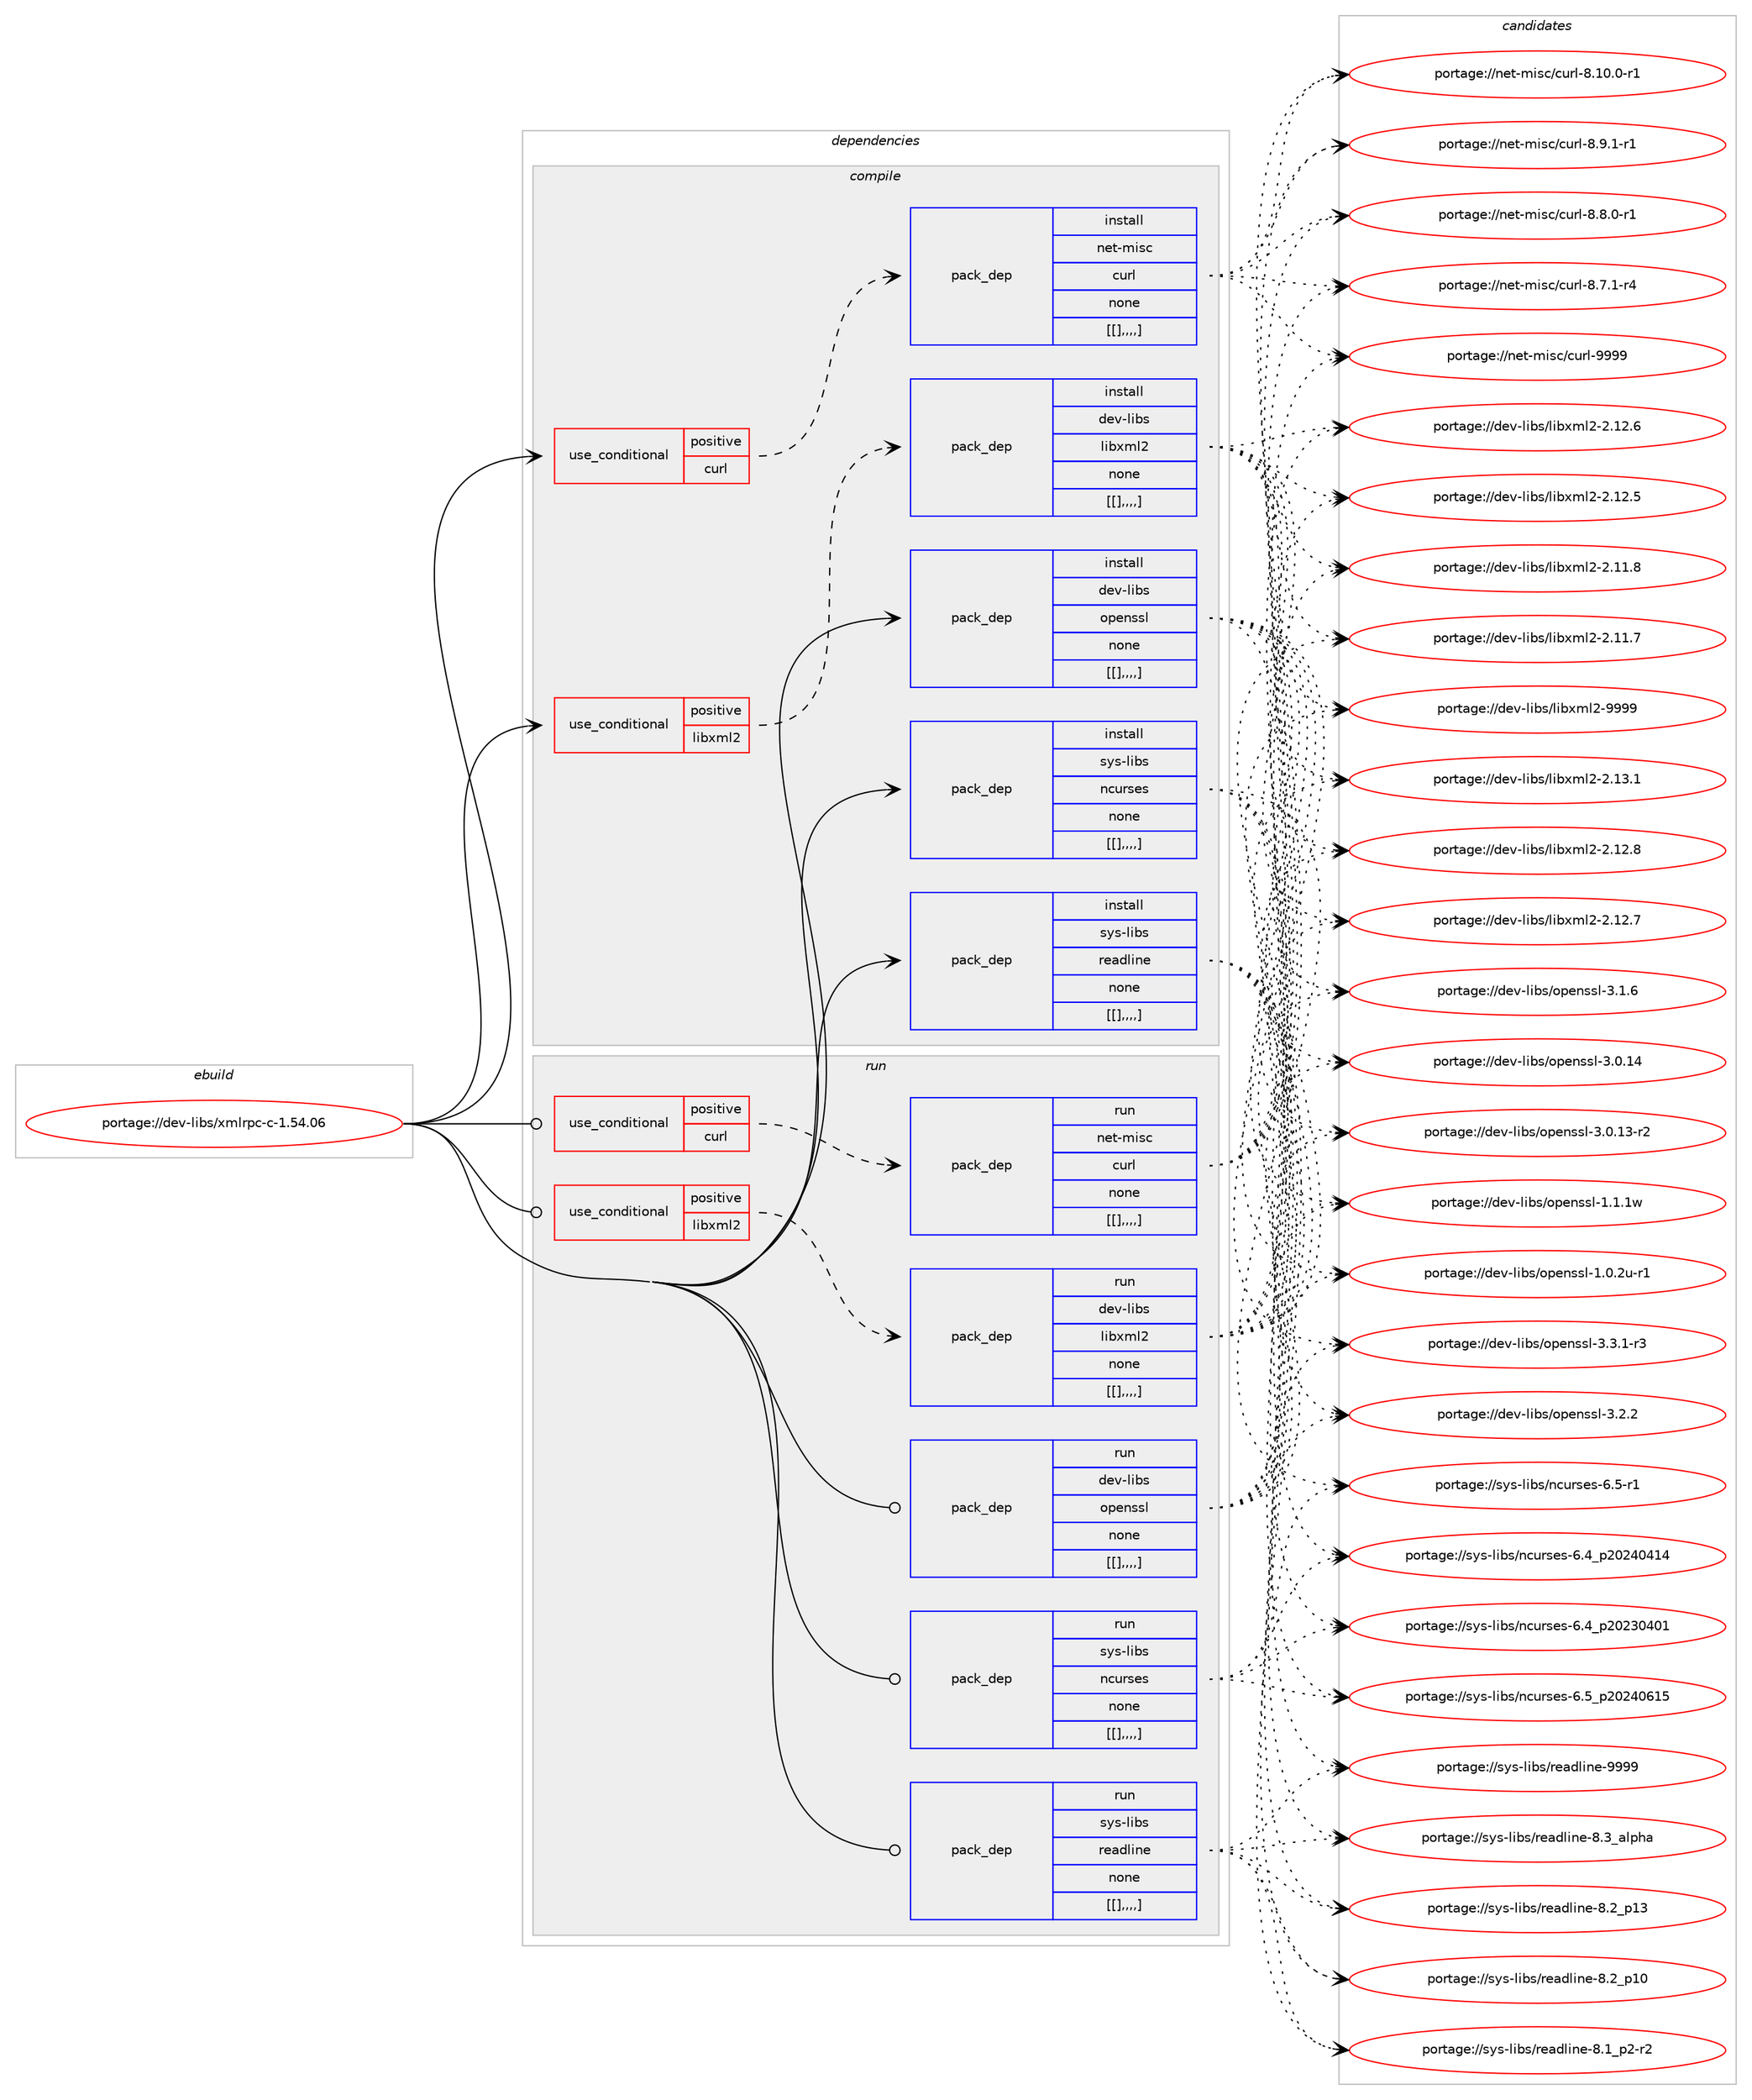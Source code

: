 digraph prolog {

# *************
# Graph options
# *************

newrank=true;
concentrate=true;
compound=true;
graph [rankdir=LR,fontname=Helvetica,fontsize=10,ranksep=1.5];#, ranksep=2.5, nodesep=0.2];
edge  [arrowhead=vee];
node  [fontname=Helvetica,fontsize=10];

# **********
# The ebuild
# **********

subgraph cluster_leftcol {
color=gray;
label=<<i>ebuild</i>>;
id [label="portage://dev-libs/xmlrpc-c-1.54.06", color=red, width=4, href="../dev-libs/xmlrpc-c-1.54.06.svg"];
}

# ****************
# The dependencies
# ****************

subgraph cluster_midcol {
color=gray;
label=<<i>dependencies</i>>;
subgraph cluster_compile {
fillcolor="#eeeeee";
style=filled;
label=<<i>compile</i>>;
subgraph cond29277 {
dependency116608 [label=<<TABLE BORDER="0" CELLBORDER="1" CELLSPACING="0" CELLPADDING="4"><TR><TD ROWSPAN="3" CELLPADDING="10">use_conditional</TD></TR><TR><TD>positive</TD></TR><TR><TD>curl</TD></TR></TABLE>>, shape=none, color=red];
subgraph pack86163 {
dependency116609 [label=<<TABLE BORDER="0" CELLBORDER="1" CELLSPACING="0" CELLPADDING="4" WIDTH="220"><TR><TD ROWSPAN="6" CELLPADDING="30">pack_dep</TD></TR><TR><TD WIDTH="110">install</TD></TR><TR><TD>net-misc</TD></TR><TR><TD>curl</TD></TR><TR><TD>none</TD></TR><TR><TD>[[],,,,]</TD></TR></TABLE>>, shape=none, color=blue];
}
dependency116608:e -> dependency116609:w [weight=20,style="dashed",arrowhead="vee"];
}
id:e -> dependency116608:w [weight=20,style="solid",arrowhead="vee"];
subgraph cond29278 {
dependency116610 [label=<<TABLE BORDER="0" CELLBORDER="1" CELLSPACING="0" CELLPADDING="4"><TR><TD ROWSPAN="3" CELLPADDING="10">use_conditional</TD></TR><TR><TD>positive</TD></TR><TR><TD>libxml2</TD></TR></TABLE>>, shape=none, color=red];
subgraph pack86164 {
dependency116611 [label=<<TABLE BORDER="0" CELLBORDER="1" CELLSPACING="0" CELLPADDING="4" WIDTH="220"><TR><TD ROWSPAN="6" CELLPADDING="30">pack_dep</TD></TR><TR><TD WIDTH="110">install</TD></TR><TR><TD>dev-libs</TD></TR><TR><TD>libxml2</TD></TR><TR><TD>none</TD></TR><TR><TD>[[],,,,]</TD></TR></TABLE>>, shape=none, color=blue];
}
dependency116610:e -> dependency116611:w [weight=20,style="dashed",arrowhead="vee"];
}
id:e -> dependency116610:w [weight=20,style="solid",arrowhead="vee"];
subgraph pack86165 {
dependency116612 [label=<<TABLE BORDER="0" CELLBORDER="1" CELLSPACING="0" CELLPADDING="4" WIDTH="220"><TR><TD ROWSPAN="6" CELLPADDING="30">pack_dep</TD></TR><TR><TD WIDTH="110">install</TD></TR><TR><TD>dev-libs</TD></TR><TR><TD>openssl</TD></TR><TR><TD>none</TD></TR><TR><TD>[[],,,,]</TD></TR></TABLE>>, shape=none, color=blue];
}
id:e -> dependency116612:w [weight=20,style="solid",arrowhead="vee"];
subgraph pack86166 {
dependency116613 [label=<<TABLE BORDER="0" CELLBORDER="1" CELLSPACING="0" CELLPADDING="4" WIDTH="220"><TR><TD ROWSPAN="6" CELLPADDING="30">pack_dep</TD></TR><TR><TD WIDTH="110">install</TD></TR><TR><TD>sys-libs</TD></TR><TR><TD>ncurses</TD></TR><TR><TD>none</TD></TR><TR><TD>[[],,,,]</TD></TR></TABLE>>, shape=none, color=blue];
}
id:e -> dependency116613:w [weight=20,style="solid",arrowhead="vee"];
subgraph pack86167 {
dependency116614 [label=<<TABLE BORDER="0" CELLBORDER="1" CELLSPACING="0" CELLPADDING="4" WIDTH="220"><TR><TD ROWSPAN="6" CELLPADDING="30">pack_dep</TD></TR><TR><TD WIDTH="110">install</TD></TR><TR><TD>sys-libs</TD></TR><TR><TD>readline</TD></TR><TR><TD>none</TD></TR><TR><TD>[[],,,,]</TD></TR></TABLE>>, shape=none, color=blue];
}
id:e -> dependency116614:w [weight=20,style="solid",arrowhead="vee"];
}
subgraph cluster_compileandrun {
fillcolor="#eeeeee";
style=filled;
label=<<i>compile and run</i>>;
}
subgraph cluster_run {
fillcolor="#eeeeee";
style=filled;
label=<<i>run</i>>;
subgraph cond29279 {
dependency116615 [label=<<TABLE BORDER="0" CELLBORDER="1" CELLSPACING="0" CELLPADDING="4"><TR><TD ROWSPAN="3" CELLPADDING="10">use_conditional</TD></TR><TR><TD>positive</TD></TR><TR><TD>curl</TD></TR></TABLE>>, shape=none, color=red];
subgraph pack86168 {
dependency116616 [label=<<TABLE BORDER="0" CELLBORDER="1" CELLSPACING="0" CELLPADDING="4" WIDTH="220"><TR><TD ROWSPAN="6" CELLPADDING="30">pack_dep</TD></TR><TR><TD WIDTH="110">run</TD></TR><TR><TD>net-misc</TD></TR><TR><TD>curl</TD></TR><TR><TD>none</TD></TR><TR><TD>[[],,,,]</TD></TR></TABLE>>, shape=none, color=blue];
}
dependency116615:e -> dependency116616:w [weight=20,style="dashed",arrowhead="vee"];
}
id:e -> dependency116615:w [weight=20,style="solid",arrowhead="odot"];
subgraph cond29280 {
dependency116617 [label=<<TABLE BORDER="0" CELLBORDER="1" CELLSPACING="0" CELLPADDING="4"><TR><TD ROWSPAN="3" CELLPADDING="10">use_conditional</TD></TR><TR><TD>positive</TD></TR><TR><TD>libxml2</TD></TR></TABLE>>, shape=none, color=red];
subgraph pack86169 {
dependency116618 [label=<<TABLE BORDER="0" CELLBORDER="1" CELLSPACING="0" CELLPADDING="4" WIDTH="220"><TR><TD ROWSPAN="6" CELLPADDING="30">pack_dep</TD></TR><TR><TD WIDTH="110">run</TD></TR><TR><TD>dev-libs</TD></TR><TR><TD>libxml2</TD></TR><TR><TD>none</TD></TR><TR><TD>[[],,,,]</TD></TR></TABLE>>, shape=none, color=blue];
}
dependency116617:e -> dependency116618:w [weight=20,style="dashed",arrowhead="vee"];
}
id:e -> dependency116617:w [weight=20,style="solid",arrowhead="odot"];
subgraph pack86170 {
dependency116619 [label=<<TABLE BORDER="0" CELLBORDER="1" CELLSPACING="0" CELLPADDING="4" WIDTH="220"><TR><TD ROWSPAN="6" CELLPADDING="30">pack_dep</TD></TR><TR><TD WIDTH="110">run</TD></TR><TR><TD>dev-libs</TD></TR><TR><TD>openssl</TD></TR><TR><TD>none</TD></TR><TR><TD>[[],,,,]</TD></TR></TABLE>>, shape=none, color=blue];
}
id:e -> dependency116619:w [weight=20,style="solid",arrowhead="odot"];
subgraph pack86171 {
dependency116620 [label=<<TABLE BORDER="0" CELLBORDER="1" CELLSPACING="0" CELLPADDING="4" WIDTH="220"><TR><TD ROWSPAN="6" CELLPADDING="30">pack_dep</TD></TR><TR><TD WIDTH="110">run</TD></TR><TR><TD>sys-libs</TD></TR><TR><TD>ncurses</TD></TR><TR><TD>none</TD></TR><TR><TD>[[],,,,]</TD></TR></TABLE>>, shape=none, color=blue];
}
id:e -> dependency116620:w [weight=20,style="solid",arrowhead="odot"];
subgraph pack86172 {
dependency116621 [label=<<TABLE BORDER="0" CELLBORDER="1" CELLSPACING="0" CELLPADDING="4" WIDTH="220"><TR><TD ROWSPAN="6" CELLPADDING="30">pack_dep</TD></TR><TR><TD WIDTH="110">run</TD></TR><TR><TD>sys-libs</TD></TR><TR><TD>readline</TD></TR><TR><TD>none</TD></TR><TR><TD>[[],,,,]</TD></TR></TABLE>>, shape=none, color=blue];
}
id:e -> dependency116621:w [weight=20,style="solid",arrowhead="odot"];
}
}

# **************
# The candidates
# **************

subgraph cluster_choices {
rank=same;
color=gray;
label=<<i>candidates</i>>;

subgraph choice86163 {
color=black;
nodesep=1;
choice110101116451091051159947991171141084557575757 [label="portage://net-misc/curl-9999", color=red, width=4,href="../net-misc/curl-9999.svg"];
choice11010111645109105115994799117114108455646494846484511449 [label="portage://net-misc/curl-8.10.0-r1", color=red, width=4,href="../net-misc/curl-8.10.0-r1.svg"];
choice110101116451091051159947991171141084556465746494511449 [label="portage://net-misc/curl-8.9.1-r1", color=red, width=4,href="../net-misc/curl-8.9.1-r1.svg"];
choice110101116451091051159947991171141084556465646484511449 [label="portage://net-misc/curl-8.8.0-r1", color=red, width=4,href="../net-misc/curl-8.8.0-r1.svg"];
choice110101116451091051159947991171141084556465546494511452 [label="portage://net-misc/curl-8.7.1-r4", color=red, width=4,href="../net-misc/curl-8.7.1-r4.svg"];
dependency116609:e -> choice110101116451091051159947991171141084557575757:w [style=dotted,weight="100"];
dependency116609:e -> choice11010111645109105115994799117114108455646494846484511449:w [style=dotted,weight="100"];
dependency116609:e -> choice110101116451091051159947991171141084556465746494511449:w [style=dotted,weight="100"];
dependency116609:e -> choice110101116451091051159947991171141084556465646484511449:w [style=dotted,weight="100"];
dependency116609:e -> choice110101116451091051159947991171141084556465546494511452:w [style=dotted,weight="100"];
}
subgraph choice86164 {
color=black;
nodesep=1;
choice10010111845108105981154710810598120109108504557575757 [label="portage://dev-libs/libxml2-9999", color=red, width=4,href="../dev-libs/libxml2-9999.svg"];
choice100101118451081059811547108105981201091085045504649514649 [label="portage://dev-libs/libxml2-2.13.1", color=red, width=4,href="../dev-libs/libxml2-2.13.1.svg"];
choice100101118451081059811547108105981201091085045504649504656 [label="portage://dev-libs/libxml2-2.12.8", color=red, width=4,href="../dev-libs/libxml2-2.12.8.svg"];
choice100101118451081059811547108105981201091085045504649504655 [label="portage://dev-libs/libxml2-2.12.7", color=red, width=4,href="../dev-libs/libxml2-2.12.7.svg"];
choice100101118451081059811547108105981201091085045504649504654 [label="portage://dev-libs/libxml2-2.12.6", color=red, width=4,href="../dev-libs/libxml2-2.12.6.svg"];
choice100101118451081059811547108105981201091085045504649504653 [label="portage://dev-libs/libxml2-2.12.5", color=red, width=4,href="../dev-libs/libxml2-2.12.5.svg"];
choice100101118451081059811547108105981201091085045504649494656 [label="portage://dev-libs/libxml2-2.11.8", color=red, width=4,href="../dev-libs/libxml2-2.11.8.svg"];
choice100101118451081059811547108105981201091085045504649494655 [label="portage://dev-libs/libxml2-2.11.7", color=red, width=4,href="../dev-libs/libxml2-2.11.7.svg"];
dependency116611:e -> choice10010111845108105981154710810598120109108504557575757:w [style=dotted,weight="100"];
dependency116611:e -> choice100101118451081059811547108105981201091085045504649514649:w [style=dotted,weight="100"];
dependency116611:e -> choice100101118451081059811547108105981201091085045504649504656:w [style=dotted,weight="100"];
dependency116611:e -> choice100101118451081059811547108105981201091085045504649504655:w [style=dotted,weight="100"];
dependency116611:e -> choice100101118451081059811547108105981201091085045504649504654:w [style=dotted,weight="100"];
dependency116611:e -> choice100101118451081059811547108105981201091085045504649504653:w [style=dotted,weight="100"];
dependency116611:e -> choice100101118451081059811547108105981201091085045504649494656:w [style=dotted,weight="100"];
dependency116611:e -> choice100101118451081059811547108105981201091085045504649494655:w [style=dotted,weight="100"];
}
subgraph choice86165 {
color=black;
nodesep=1;
choice1001011184510810598115471111121011101151151084551465146494511451 [label="portage://dev-libs/openssl-3.3.1-r3", color=red, width=4,href="../dev-libs/openssl-3.3.1-r3.svg"];
choice100101118451081059811547111112101110115115108455146504650 [label="portage://dev-libs/openssl-3.2.2", color=red, width=4,href="../dev-libs/openssl-3.2.2.svg"];
choice100101118451081059811547111112101110115115108455146494654 [label="portage://dev-libs/openssl-3.1.6", color=red, width=4,href="../dev-libs/openssl-3.1.6.svg"];
choice10010111845108105981154711111210111011511510845514648464952 [label="portage://dev-libs/openssl-3.0.14", color=red, width=4,href="../dev-libs/openssl-3.0.14.svg"];
choice100101118451081059811547111112101110115115108455146484649514511450 [label="portage://dev-libs/openssl-3.0.13-r2", color=red, width=4,href="../dev-libs/openssl-3.0.13-r2.svg"];
choice100101118451081059811547111112101110115115108454946494649119 [label="portage://dev-libs/openssl-1.1.1w", color=red, width=4,href="../dev-libs/openssl-1.1.1w.svg"];
choice1001011184510810598115471111121011101151151084549464846501174511449 [label="portage://dev-libs/openssl-1.0.2u-r1", color=red, width=4,href="../dev-libs/openssl-1.0.2u-r1.svg"];
dependency116612:e -> choice1001011184510810598115471111121011101151151084551465146494511451:w [style=dotted,weight="100"];
dependency116612:e -> choice100101118451081059811547111112101110115115108455146504650:w [style=dotted,weight="100"];
dependency116612:e -> choice100101118451081059811547111112101110115115108455146494654:w [style=dotted,weight="100"];
dependency116612:e -> choice10010111845108105981154711111210111011511510845514648464952:w [style=dotted,weight="100"];
dependency116612:e -> choice100101118451081059811547111112101110115115108455146484649514511450:w [style=dotted,weight="100"];
dependency116612:e -> choice100101118451081059811547111112101110115115108454946494649119:w [style=dotted,weight="100"];
dependency116612:e -> choice1001011184510810598115471111121011101151151084549464846501174511449:w [style=dotted,weight="100"];
}
subgraph choice86166 {
color=black;
nodesep=1;
choice1151211154510810598115471109911711411510111545544653951125048505248544953 [label="portage://sys-libs/ncurses-6.5_p20240615", color=red, width=4,href="../sys-libs/ncurses-6.5_p20240615.svg"];
choice11512111545108105981154711099117114115101115455446534511449 [label="portage://sys-libs/ncurses-6.5-r1", color=red, width=4,href="../sys-libs/ncurses-6.5-r1.svg"];
choice1151211154510810598115471109911711411510111545544652951125048505248524952 [label="portage://sys-libs/ncurses-6.4_p20240414", color=red, width=4,href="../sys-libs/ncurses-6.4_p20240414.svg"];
choice1151211154510810598115471109911711411510111545544652951125048505148524849 [label="portage://sys-libs/ncurses-6.4_p20230401", color=red, width=4,href="../sys-libs/ncurses-6.4_p20230401.svg"];
dependency116613:e -> choice1151211154510810598115471109911711411510111545544653951125048505248544953:w [style=dotted,weight="100"];
dependency116613:e -> choice11512111545108105981154711099117114115101115455446534511449:w [style=dotted,weight="100"];
dependency116613:e -> choice1151211154510810598115471109911711411510111545544652951125048505248524952:w [style=dotted,weight="100"];
dependency116613:e -> choice1151211154510810598115471109911711411510111545544652951125048505148524849:w [style=dotted,weight="100"];
}
subgraph choice86167 {
color=black;
nodesep=1;
choice115121115451081059811547114101971001081051101014557575757 [label="portage://sys-libs/readline-9999", color=red, width=4,href="../sys-libs/readline-9999.svg"];
choice1151211154510810598115471141019710010810511010145564651959710811210497 [label="portage://sys-libs/readline-8.3_alpha", color=red, width=4,href="../sys-libs/readline-8.3_alpha.svg"];
choice1151211154510810598115471141019710010810511010145564650951124951 [label="portage://sys-libs/readline-8.2_p13", color=red, width=4,href="../sys-libs/readline-8.2_p13.svg"];
choice1151211154510810598115471141019710010810511010145564650951124948 [label="portage://sys-libs/readline-8.2_p10", color=red, width=4,href="../sys-libs/readline-8.2_p10.svg"];
choice115121115451081059811547114101971001081051101014556464995112504511450 [label="portage://sys-libs/readline-8.1_p2-r2", color=red, width=4,href="../sys-libs/readline-8.1_p2-r2.svg"];
dependency116614:e -> choice115121115451081059811547114101971001081051101014557575757:w [style=dotted,weight="100"];
dependency116614:e -> choice1151211154510810598115471141019710010810511010145564651959710811210497:w [style=dotted,weight="100"];
dependency116614:e -> choice1151211154510810598115471141019710010810511010145564650951124951:w [style=dotted,weight="100"];
dependency116614:e -> choice1151211154510810598115471141019710010810511010145564650951124948:w [style=dotted,weight="100"];
dependency116614:e -> choice115121115451081059811547114101971001081051101014556464995112504511450:w [style=dotted,weight="100"];
}
subgraph choice86168 {
color=black;
nodesep=1;
choice110101116451091051159947991171141084557575757 [label="portage://net-misc/curl-9999", color=red, width=4,href="../net-misc/curl-9999.svg"];
choice11010111645109105115994799117114108455646494846484511449 [label="portage://net-misc/curl-8.10.0-r1", color=red, width=4,href="../net-misc/curl-8.10.0-r1.svg"];
choice110101116451091051159947991171141084556465746494511449 [label="portage://net-misc/curl-8.9.1-r1", color=red, width=4,href="../net-misc/curl-8.9.1-r1.svg"];
choice110101116451091051159947991171141084556465646484511449 [label="portage://net-misc/curl-8.8.0-r1", color=red, width=4,href="../net-misc/curl-8.8.0-r1.svg"];
choice110101116451091051159947991171141084556465546494511452 [label="portage://net-misc/curl-8.7.1-r4", color=red, width=4,href="../net-misc/curl-8.7.1-r4.svg"];
dependency116616:e -> choice110101116451091051159947991171141084557575757:w [style=dotted,weight="100"];
dependency116616:e -> choice11010111645109105115994799117114108455646494846484511449:w [style=dotted,weight="100"];
dependency116616:e -> choice110101116451091051159947991171141084556465746494511449:w [style=dotted,weight="100"];
dependency116616:e -> choice110101116451091051159947991171141084556465646484511449:w [style=dotted,weight="100"];
dependency116616:e -> choice110101116451091051159947991171141084556465546494511452:w [style=dotted,weight="100"];
}
subgraph choice86169 {
color=black;
nodesep=1;
choice10010111845108105981154710810598120109108504557575757 [label="portage://dev-libs/libxml2-9999", color=red, width=4,href="../dev-libs/libxml2-9999.svg"];
choice100101118451081059811547108105981201091085045504649514649 [label="portage://dev-libs/libxml2-2.13.1", color=red, width=4,href="../dev-libs/libxml2-2.13.1.svg"];
choice100101118451081059811547108105981201091085045504649504656 [label="portage://dev-libs/libxml2-2.12.8", color=red, width=4,href="../dev-libs/libxml2-2.12.8.svg"];
choice100101118451081059811547108105981201091085045504649504655 [label="portage://dev-libs/libxml2-2.12.7", color=red, width=4,href="../dev-libs/libxml2-2.12.7.svg"];
choice100101118451081059811547108105981201091085045504649504654 [label="portage://dev-libs/libxml2-2.12.6", color=red, width=4,href="../dev-libs/libxml2-2.12.6.svg"];
choice100101118451081059811547108105981201091085045504649504653 [label="portage://dev-libs/libxml2-2.12.5", color=red, width=4,href="../dev-libs/libxml2-2.12.5.svg"];
choice100101118451081059811547108105981201091085045504649494656 [label="portage://dev-libs/libxml2-2.11.8", color=red, width=4,href="../dev-libs/libxml2-2.11.8.svg"];
choice100101118451081059811547108105981201091085045504649494655 [label="portage://dev-libs/libxml2-2.11.7", color=red, width=4,href="../dev-libs/libxml2-2.11.7.svg"];
dependency116618:e -> choice10010111845108105981154710810598120109108504557575757:w [style=dotted,weight="100"];
dependency116618:e -> choice100101118451081059811547108105981201091085045504649514649:w [style=dotted,weight="100"];
dependency116618:e -> choice100101118451081059811547108105981201091085045504649504656:w [style=dotted,weight="100"];
dependency116618:e -> choice100101118451081059811547108105981201091085045504649504655:w [style=dotted,weight="100"];
dependency116618:e -> choice100101118451081059811547108105981201091085045504649504654:w [style=dotted,weight="100"];
dependency116618:e -> choice100101118451081059811547108105981201091085045504649504653:w [style=dotted,weight="100"];
dependency116618:e -> choice100101118451081059811547108105981201091085045504649494656:w [style=dotted,weight="100"];
dependency116618:e -> choice100101118451081059811547108105981201091085045504649494655:w [style=dotted,weight="100"];
}
subgraph choice86170 {
color=black;
nodesep=1;
choice1001011184510810598115471111121011101151151084551465146494511451 [label="portage://dev-libs/openssl-3.3.1-r3", color=red, width=4,href="../dev-libs/openssl-3.3.1-r3.svg"];
choice100101118451081059811547111112101110115115108455146504650 [label="portage://dev-libs/openssl-3.2.2", color=red, width=4,href="../dev-libs/openssl-3.2.2.svg"];
choice100101118451081059811547111112101110115115108455146494654 [label="portage://dev-libs/openssl-3.1.6", color=red, width=4,href="../dev-libs/openssl-3.1.6.svg"];
choice10010111845108105981154711111210111011511510845514648464952 [label="portage://dev-libs/openssl-3.0.14", color=red, width=4,href="../dev-libs/openssl-3.0.14.svg"];
choice100101118451081059811547111112101110115115108455146484649514511450 [label="portage://dev-libs/openssl-3.0.13-r2", color=red, width=4,href="../dev-libs/openssl-3.0.13-r2.svg"];
choice100101118451081059811547111112101110115115108454946494649119 [label="portage://dev-libs/openssl-1.1.1w", color=red, width=4,href="../dev-libs/openssl-1.1.1w.svg"];
choice1001011184510810598115471111121011101151151084549464846501174511449 [label="portage://dev-libs/openssl-1.0.2u-r1", color=red, width=4,href="../dev-libs/openssl-1.0.2u-r1.svg"];
dependency116619:e -> choice1001011184510810598115471111121011101151151084551465146494511451:w [style=dotted,weight="100"];
dependency116619:e -> choice100101118451081059811547111112101110115115108455146504650:w [style=dotted,weight="100"];
dependency116619:e -> choice100101118451081059811547111112101110115115108455146494654:w [style=dotted,weight="100"];
dependency116619:e -> choice10010111845108105981154711111210111011511510845514648464952:w [style=dotted,weight="100"];
dependency116619:e -> choice100101118451081059811547111112101110115115108455146484649514511450:w [style=dotted,weight="100"];
dependency116619:e -> choice100101118451081059811547111112101110115115108454946494649119:w [style=dotted,weight="100"];
dependency116619:e -> choice1001011184510810598115471111121011101151151084549464846501174511449:w [style=dotted,weight="100"];
}
subgraph choice86171 {
color=black;
nodesep=1;
choice1151211154510810598115471109911711411510111545544653951125048505248544953 [label="portage://sys-libs/ncurses-6.5_p20240615", color=red, width=4,href="../sys-libs/ncurses-6.5_p20240615.svg"];
choice11512111545108105981154711099117114115101115455446534511449 [label="portage://sys-libs/ncurses-6.5-r1", color=red, width=4,href="../sys-libs/ncurses-6.5-r1.svg"];
choice1151211154510810598115471109911711411510111545544652951125048505248524952 [label="portage://sys-libs/ncurses-6.4_p20240414", color=red, width=4,href="../sys-libs/ncurses-6.4_p20240414.svg"];
choice1151211154510810598115471109911711411510111545544652951125048505148524849 [label="portage://sys-libs/ncurses-6.4_p20230401", color=red, width=4,href="../sys-libs/ncurses-6.4_p20230401.svg"];
dependency116620:e -> choice1151211154510810598115471109911711411510111545544653951125048505248544953:w [style=dotted,weight="100"];
dependency116620:e -> choice11512111545108105981154711099117114115101115455446534511449:w [style=dotted,weight="100"];
dependency116620:e -> choice1151211154510810598115471109911711411510111545544652951125048505248524952:w [style=dotted,weight="100"];
dependency116620:e -> choice1151211154510810598115471109911711411510111545544652951125048505148524849:w [style=dotted,weight="100"];
}
subgraph choice86172 {
color=black;
nodesep=1;
choice115121115451081059811547114101971001081051101014557575757 [label="portage://sys-libs/readline-9999", color=red, width=4,href="../sys-libs/readline-9999.svg"];
choice1151211154510810598115471141019710010810511010145564651959710811210497 [label="portage://sys-libs/readline-8.3_alpha", color=red, width=4,href="../sys-libs/readline-8.3_alpha.svg"];
choice1151211154510810598115471141019710010810511010145564650951124951 [label="portage://sys-libs/readline-8.2_p13", color=red, width=4,href="../sys-libs/readline-8.2_p13.svg"];
choice1151211154510810598115471141019710010810511010145564650951124948 [label="portage://sys-libs/readline-8.2_p10", color=red, width=4,href="../sys-libs/readline-8.2_p10.svg"];
choice115121115451081059811547114101971001081051101014556464995112504511450 [label="portage://sys-libs/readline-8.1_p2-r2", color=red, width=4,href="../sys-libs/readline-8.1_p2-r2.svg"];
dependency116621:e -> choice115121115451081059811547114101971001081051101014557575757:w [style=dotted,weight="100"];
dependency116621:e -> choice1151211154510810598115471141019710010810511010145564651959710811210497:w [style=dotted,weight="100"];
dependency116621:e -> choice1151211154510810598115471141019710010810511010145564650951124951:w [style=dotted,weight="100"];
dependency116621:e -> choice1151211154510810598115471141019710010810511010145564650951124948:w [style=dotted,weight="100"];
dependency116621:e -> choice115121115451081059811547114101971001081051101014556464995112504511450:w [style=dotted,weight="100"];
}
}

}
